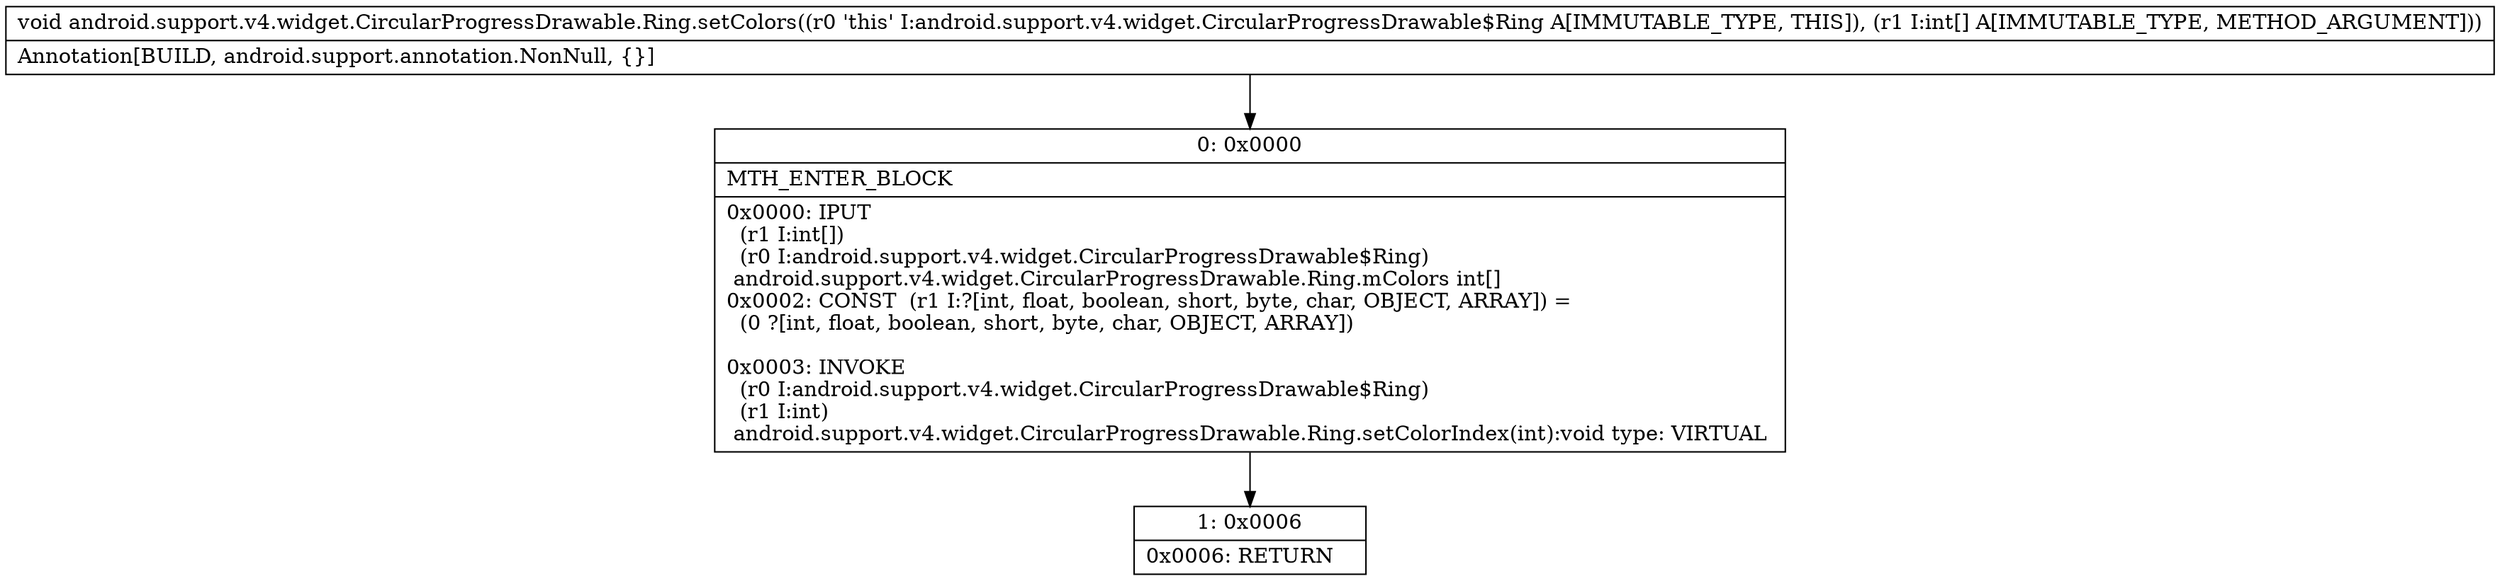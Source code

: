digraph "CFG forandroid.support.v4.widget.CircularProgressDrawable.Ring.setColors([I)V" {
Node_0 [shape=record,label="{0\:\ 0x0000|MTH_ENTER_BLOCK\l|0x0000: IPUT  \l  (r1 I:int[])\l  (r0 I:android.support.v4.widget.CircularProgressDrawable$Ring)\l android.support.v4.widget.CircularProgressDrawable.Ring.mColors int[] \l0x0002: CONST  (r1 I:?[int, float, boolean, short, byte, char, OBJECT, ARRAY]) = \l  (0 ?[int, float, boolean, short, byte, char, OBJECT, ARRAY])\l \l0x0003: INVOKE  \l  (r0 I:android.support.v4.widget.CircularProgressDrawable$Ring)\l  (r1 I:int)\l android.support.v4.widget.CircularProgressDrawable.Ring.setColorIndex(int):void type: VIRTUAL \l}"];
Node_1 [shape=record,label="{1\:\ 0x0006|0x0006: RETURN   \l}"];
MethodNode[shape=record,label="{void android.support.v4.widget.CircularProgressDrawable.Ring.setColors((r0 'this' I:android.support.v4.widget.CircularProgressDrawable$Ring A[IMMUTABLE_TYPE, THIS]), (r1 I:int[] A[IMMUTABLE_TYPE, METHOD_ARGUMENT]))  | Annotation[BUILD, android.support.annotation.NonNull, \{\}]\l}"];
MethodNode -> Node_0;
Node_0 -> Node_1;
}

